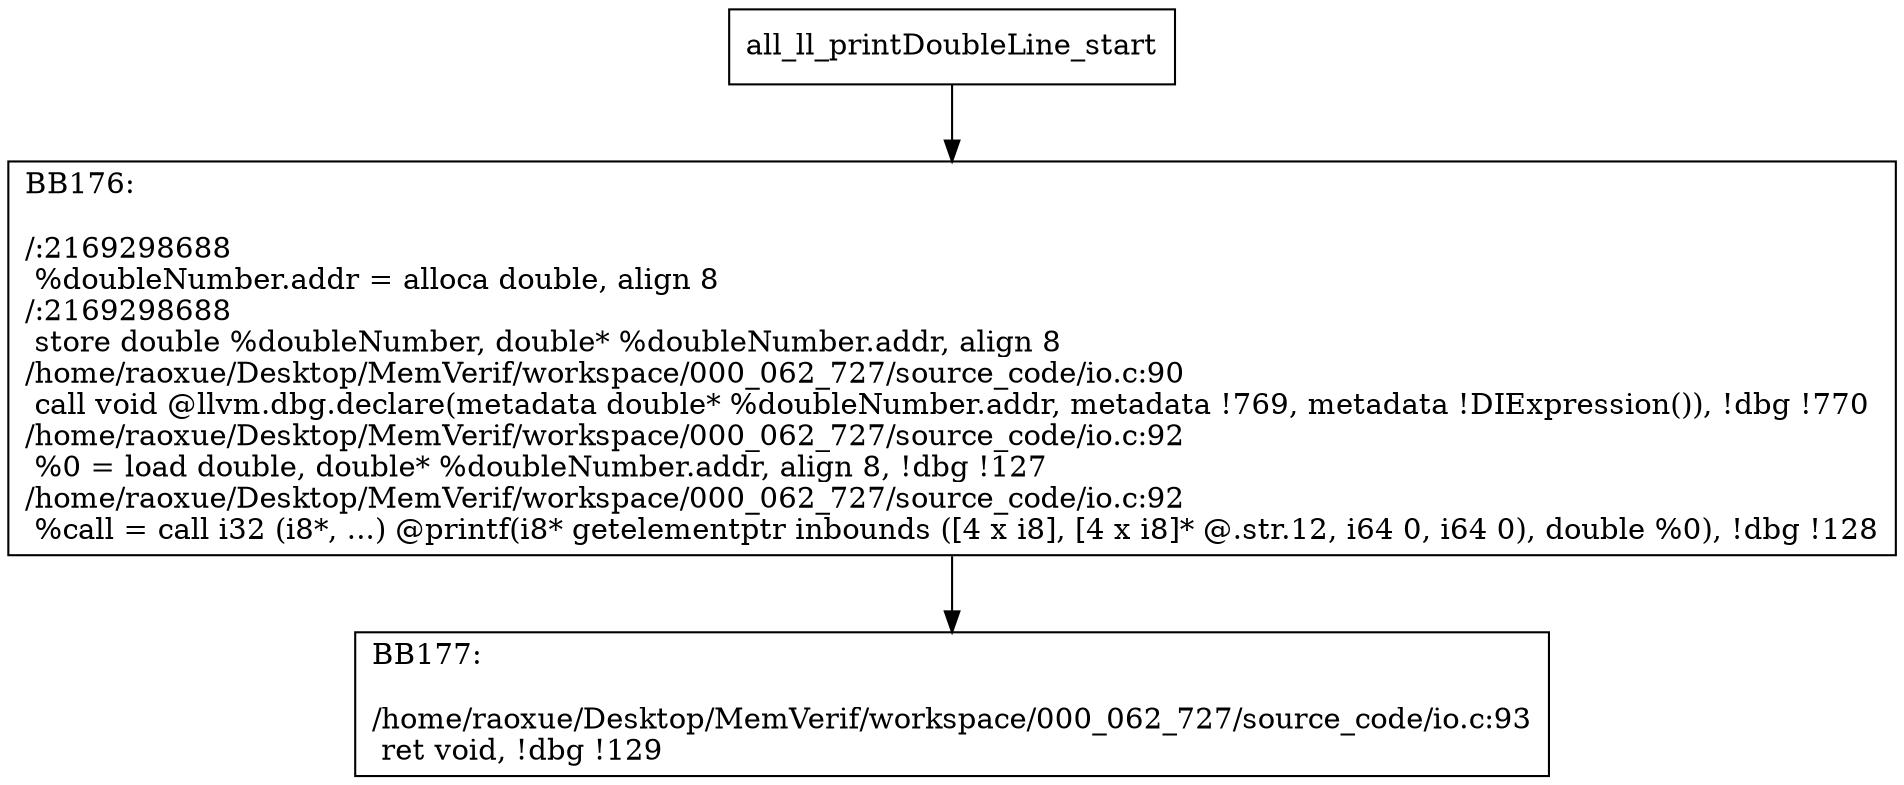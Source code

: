 digraph "CFG for'all_ll_printDoubleLine' function" {
	BBall_ll_printDoubleLine_start[shape=record,label="{all_ll_printDoubleLine_start}"];
	BBall_ll_printDoubleLine_start-> all_ll_printDoubleLineBB176;
	all_ll_printDoubleLineBB176 [shape=record, label="{BB176:\l\l/:2169298688\l
  %doubleNumber.addr = alloca double, align 8\l
/:2169298688\l
  store double %doubleNumber, double* %doubleNumber.addr, align 8\l
/home/raoxue/Desktop/MemVerif/workspace/000_062_727/source_code/io.c:90\l
  call void @llvm.dbg.declare(metadata double* %doubleNumber.addr, metadata !769, metadata !DIExpression()), !dbg !770\l
/home/raoxue/Desktop/MemVerif/workspace/000_062_727/source_code/io.c:92\l
  %0 = load double, double* %doubleNumber.addr, align 8, !dbg !127\l
/home/raoxue/Desktop/MemVerif/workspace/000_062_727/source_code/io.c:92\l
  %call = call i32 (i8*, ...) @printf(i8* getelementptr inbounds ([4 x i8], [4 x i8]* @.str.12, i64 0, i64 0), double %0), !dbg !128\l
}"];
	all_ll_printDoubleLineBB176-> all_ll_printDoubleLineBB177;
	all_ll_printDoubleLineBB177 [shape=record, label="{BB177:\l\l/home/raoxue/Desktop/MemVerif/workspace/000_062_727/source_code/io.c:93\l
  ret void, !dbg !129\l
}"];
}
